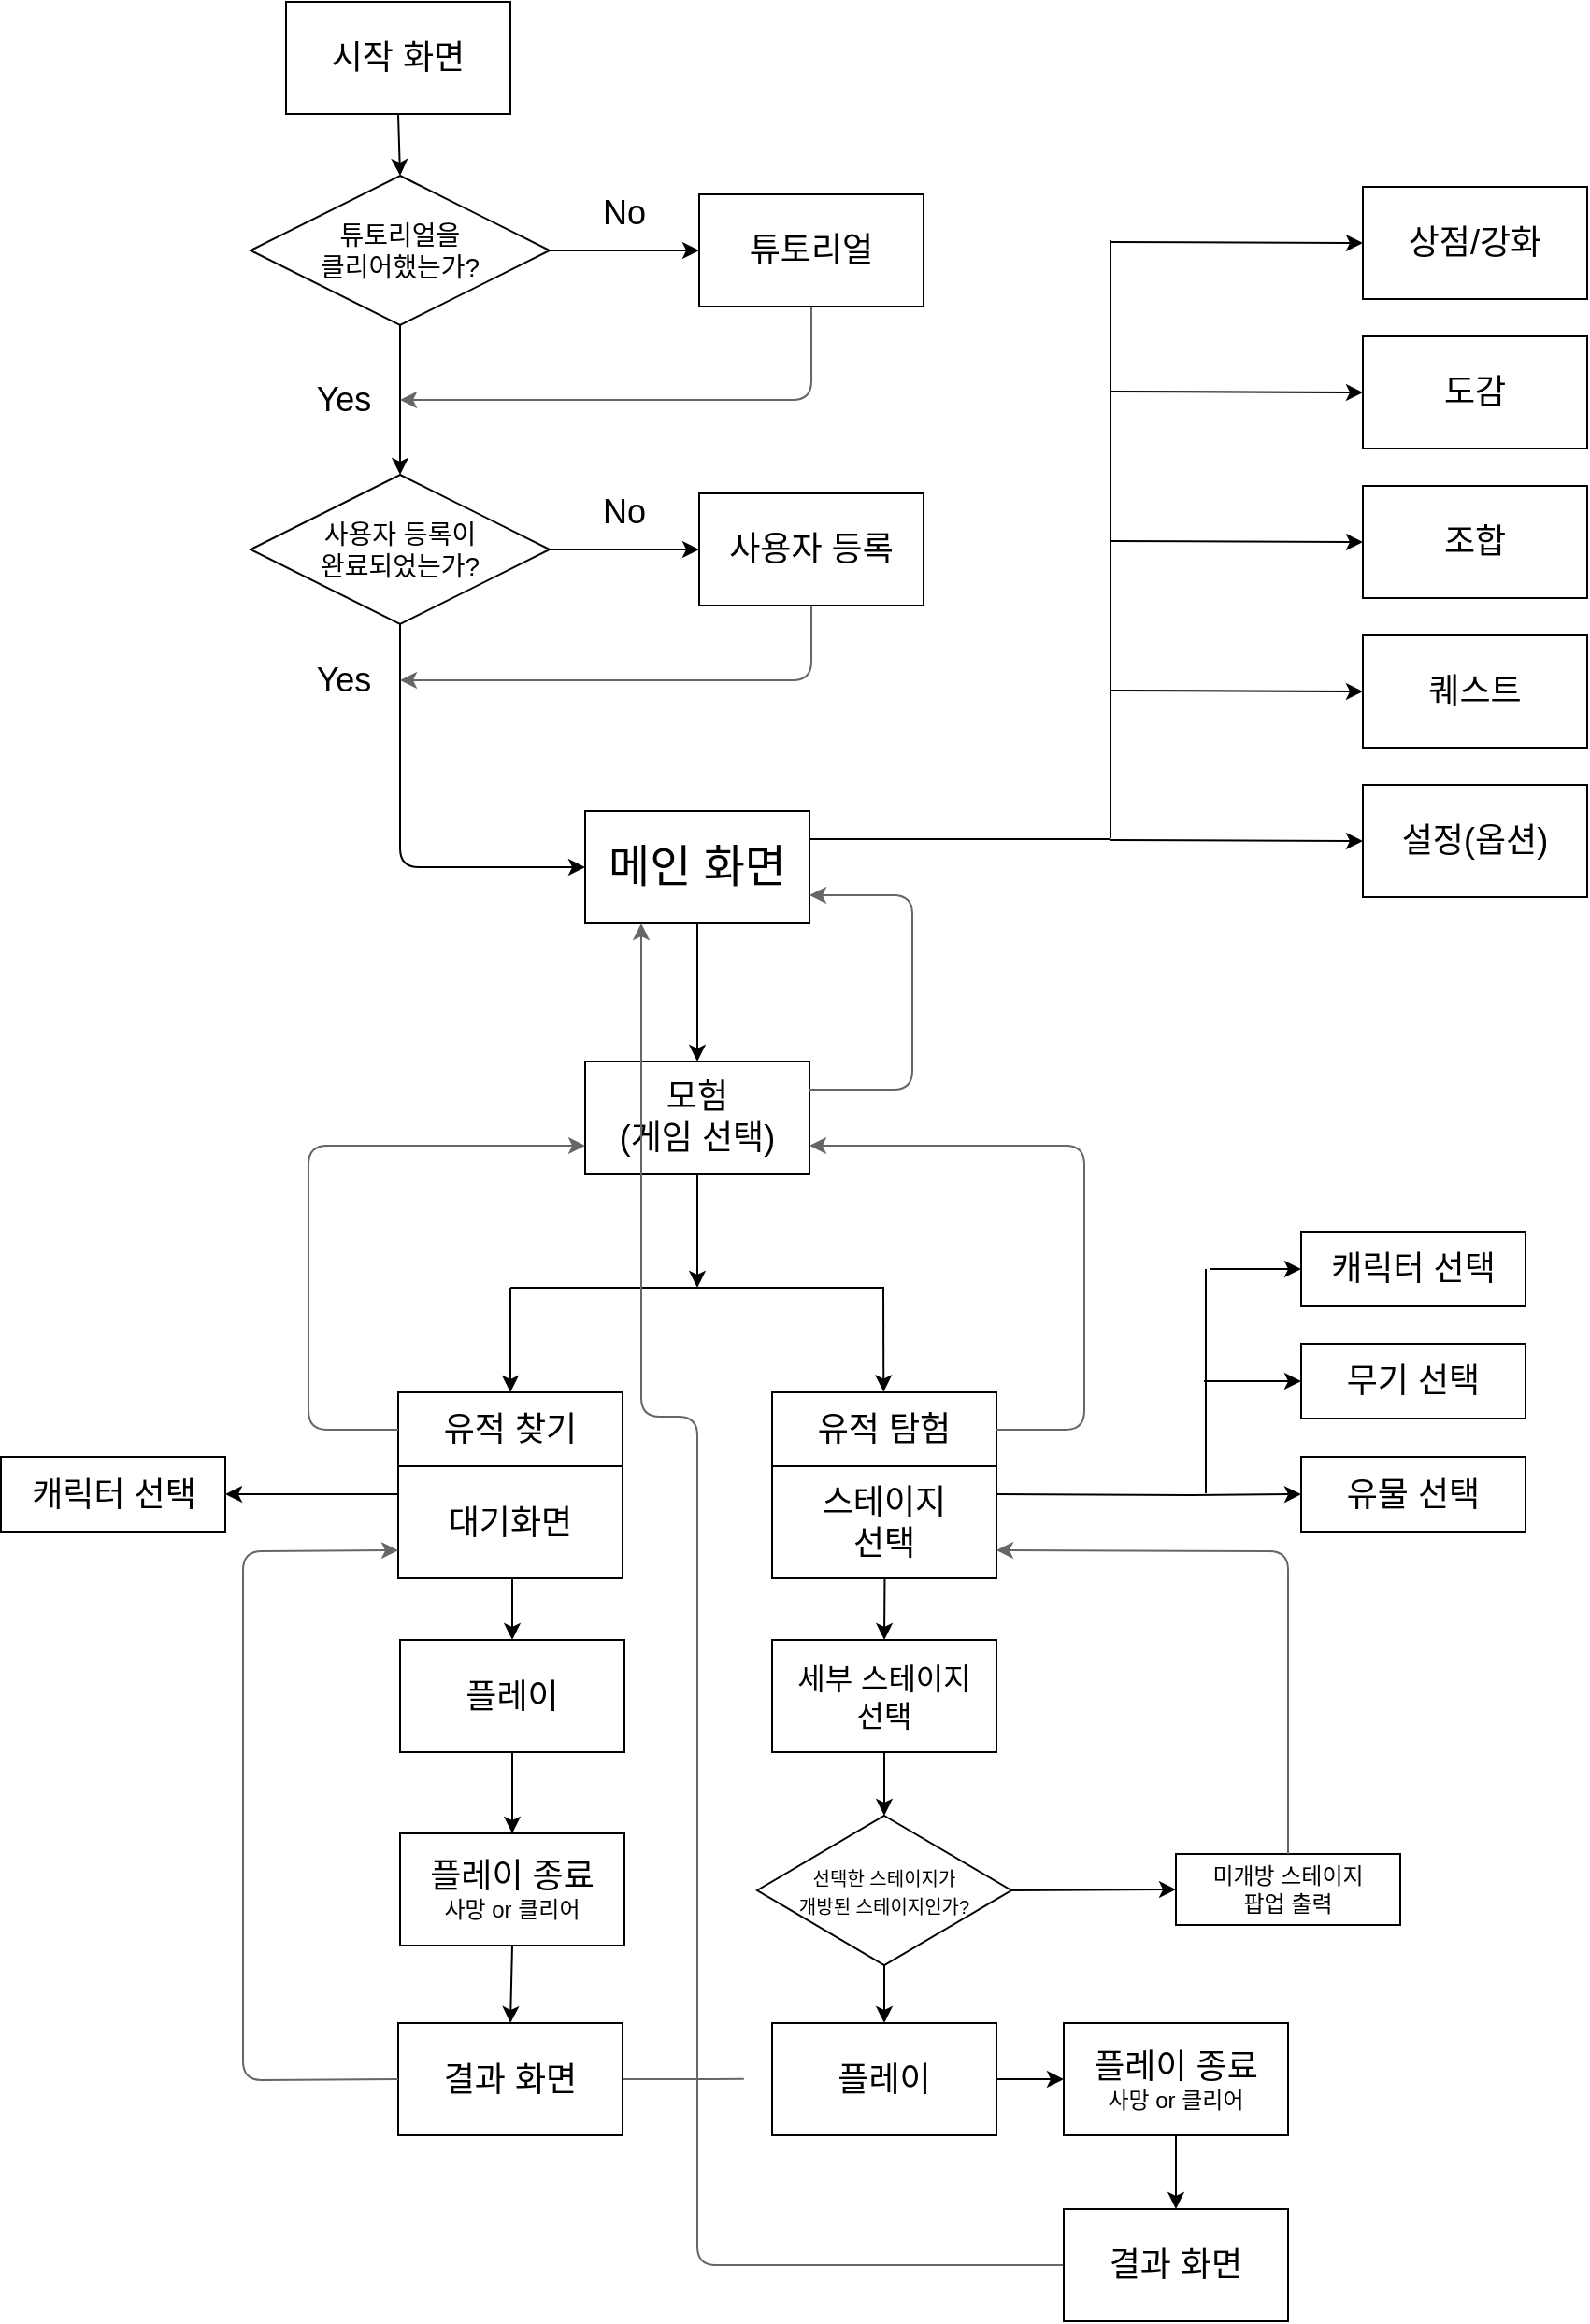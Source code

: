 <mxfile version="10.6.3" type="github"><diagram name="Page-1" id="edf60f1a-56cd-e834-aa8a-f176f3a09ee4"><mxGraphModel dx="1165" dy="701" grid="0" gridSize="10" guides="1" tooltips="1" connect="1" arrows="1" fold="1" page="1" pageScale="1" pageWidth="1200" pageHeight="1500" background="#ffffff" math="0" shadow="0"><root><mxCell id="0"/><mxCell id="1" parent="0"/><mxCell id="Gc9QhGea8NeeS_bH-8tl-3" value="&lt;font style=&quot;font-size: 18px&quot;&gt;모험&lt;br&gt;(게임 선택)&lt;br&gt;&lt;/font&gt;" style="rounded=0;whiteSpace=wrap;html=1;" vertex="1" parent="1"><mxGeometry x="460" y="607" width="120" height="60" as="geometry"/></mxCell><mxCell id="-a4ElGShlZKuBSlE3AAH-1" value="&lt;font style=&quot;font-size: 18px&quot;&gt;시작 화면&lt;/font&gt;" style="rounded=0;whiteSpace=wrap;html=1;" parent="1" vertex="1"><mxGeometry x="300" y="40" width="120" height="60" as="geometry"/></mxCell><mxCell id="-a4ElGShlZKuBSlE3AAH-5" value="" style="edgeStyle=orthogonalEdgeStyle;rounded=0;orthogonalLoop=1;jettySize=auto;html=1;" parent="1" source="-a4ElGShlZKuBSlE3AAH-2" edge="1"><mxGeometry relative="1" as="geometry"><mxPoint x="361" y="293" as="targetPoint"/><Array as="points"><mxPoint x="361" y="263"/><mxPoint x="361" y="263"/></Array></mxGeometry></mxCell><mxCell id="-a4ElGShlZKuBSlE3AAH-7" value="" style="edgeStyle=orthogonalEdgeStyle;rounded=0;orthogonalLoop=1;jettySize=auto;html=1;" parent="1" source="-a4ElGShlZKuBSlE3AAH-2" edge="1"><mxGeometry relative="1" as="geometry"><mxPoint x="521" y="173" as="targetPoint"/></mxGeometry></mxCell><mxCell id="-a4ElGShlZKuBSlE3AAH-2" value="&lt;font&gt;&lt;font style=&quot;font-size: 14px&quot;&gt;튜토리얼을&lt;br&gt;클리어했는가?&lt;/font&gt;&lt;br&gt;&lt;/font&gt;" style="rhombus;whiteSpace=wrap;html=1;" parent="1" vertex="1"><mxGeometry x="281" y="133" width="160" height="80" as="geometry"/></mxCell><mxCell id="-a4ElGShlZKuBSlE3AAH-3" value="" style="endArrow=classic;html=1;exitX=0.5;exitY=1;exitDx=0;exitDy=0;entryX=0.5;entryY=0;entryDx=0;entryDy=0;" parent="1" source="-a4ElGShlZKuBSlE3AAH-1" target="-a4ElGShlZKuBSlE3AAH-2" edge="1"><mxGeometry width="50" height="50" relative="1" as="geometry"><mxPoint x="281" y="320" as="sourcePoint"/><mxPoint x="361" y="160" as="targetPoint"/></mxGeometry></mxCell><mxCell id="-a4ElGShlZKuBSlE3AAH-8" value="&lt;font style=&quot;font-size: 18px&quot;&gt;Yes&lt;/font&gt;" style="text;html=1;strokeColor=none;fillColor=none;align=center;verticalAlign=middle;whiteSpace=wrap;rounded=0;" parent="1" vertex="1"><mxGeometry x="311" y="243" width="40" height="20" as="geometry"/></mxCell><mxCell id="-a4ElGShlZKuBSlE3AAH-11" value="&lt;font style=&quot;font-size: 18px&quot;&gt;No&lt;/font&gt;" style="text;html=1;strokeColor=none;fillColor=none;align=center;verticalAlign=middle;whiteSpace=wrap;rounded=0;" parent="1" vertex="1"><mxGeometry x="461" y="143" width="40" height="20" as="geometry"/></mxCell><mxCell id="-a4ElGShlZKuBSlE3AAH-12" value="&lt;font style=&quot;font-size: 18px&quot;&gt;튜토리얼&lt;/font&gt;" style="rounded=0;whiteSpace=wrap;html=1;" parent="1" vertex="1"><mxGeometry x="521" y="143" width="120" height="60" as="geometry"/></mxCell><mxCell id="-a4ElGShlZKuBSlE3AAH-13" value="&lt;font style=&quot;font-size: 18px&quot;&gt;사용자 등록&lt;/font&gt;" style="rounded=0;whiteSpace=wrap;html=1;" parent="1" vertex="1"><mxGeometry x="521" y="303" width="120" height="60" as="geometry"/></mxCell><mxCell id="-a4ElGShlZKuBSlE3AAH-15" value="" style="endArrow=classic;html=1;exitX=0.5;exitY=1;exitDx=0;exitDy=0;fillColor=#f5f5f5;strokeColor=#666666;" parent="1" source="-a4ElGShlZKuBSlE3AAH-12" edge="1"><mxGeometry width="50" height="50" relative="1" as="geometry"><mxPoint x="281" y="423" as="sourcePoint"/><mxPoint x="361" y="253" as="targetPoint"/><Array as="points"><mxPoint x="581" y="253"/></Array></mxGeometry></mxCell><mxCell id="-a4ElGShlZKuBSlE3AAH-16" value="&lt;font&gt;&lt;font style=&quot;font-size: 14px&quot;&gt;사용자 등록이&lt;br&gt;완료되었는가?&lt;/font&gt;&lt;br&gt;&lt;/font&gt;" style="rhombus;whiteSpace=wrap;html=1;" parent="1" vertex="1"><mxGeometry x="281" y="293" width="160" height="80" as="geometry"/></mxCell><mxCell id="-a4ElGShlZKuBSlE3AAH-18" value="&lt;font style=&quot;font-size: 24px&quot;&gt;메인 화면&lt;/font&gt;" style="rounded=0;whiteSpace=wrap;html=1;" parent="1" vertex="1"><mxGeometry x="460" y="473" width="120" height="60" as="geometry"/></mxCell><mxCell id="-a4ElGShlZKuBSlE3AAH-19" value="" style="endArrow=classic;html=1;entryX=0;entryY=0.5;entryDx=0;entryDy=0;exitX=0.5;exitY=1;exitDx=0;exitDy=0;" parent="1" source="-a4ElGShlZKuBSlE3AAH-16" target="-a4ElGShlZKuBSlE3AAH-18" edge="1"><mxGeometry width="50" height="50" relative="1" as="geometry"><mxPoint x="281" y="573" as="sourcePoint"/><mxPoint x="331" y="523" as="targetPoint"/><Array as="points"><mxPoint x="361" y="503"/></Array></mxGeometry></mxCell><mxCell id="-a4ElGShlZKuBSlE3AAH-20" value="" style="edgeStyle=orthogonalEdgeStyle;rounded=0;orthogonalLoop=1;jettySize=auto;html=1;" parent="1" edge="1"><mxGeometry relative="1" as="geometry"><mxPoint x="441" y="333" as="sourcePoint"/><mxPoint x="521" y="333" as="targetPoint"/></mxGeometry></mxCell><mxCell id="-a4ElGShlZKuBSlE3AAH-21" value="&lt;font style=&quot;font-size: 18px&quot;&gt;Yes&lt;/font&gt;" style="text;html=1;strokeColor=none;fillColor=none;align=center;verticalAlign=middle;whiteSpace=wrap;rounded=0;" parent="1" vertex="1"><mxGeometry x="311" y="393" width="40" height="20" as="geometry"/></mxCell><mxCell id="-a4ElGShlZKuBSlE3AAH-22" value="&lt;font style=&quot;font-size: 18px&quot;&gt;No&lt;/font&gt;" style="text;html=1;strokeColor=none;fillColor=none;align=center;verticalAlign=middle;whiteSpace=wrap;rounded=0;" parent="1" vertex="1"><mxGeometry x="461" y="303" width="40" height="20" as="geometry"/></mxCell><mxCell id="-a4ElGShlZKuBSlE3AAH-24" value="" style="endArrow=classic;html=1;exitX=0.5;exitY=1;exitDx=0;exitDy=0;fillColor=#f5f5f5;strokeColor=#666666;" parent="1" source="-a4ElGShlZKuBSlE3AAH-13" edge="1"><mxGeometry width="50" height="50" relative="1" as="geometry"><mxPoint x="591" y="368" as="sourcePoint"/><mxPoint x="361" y="403" as="targetPoint"/><Array as="points"><mxPoint x="581" y="403"/></Array></mxGeometry></mxCell><mxCell id="-a4ElGShlZKuBSlE3AAH-25" value="" style="endArrow=none;html=1;" parent="1" edge="1"><mxGeometry width="50" height="50" relative="1" as="geometry"><mxPoint x="741" y="488" as="sourcePoint"/><mxPoint x="580" y="488" as="targetPoint"/></mxGeometry></mxCell><mxCell id="-a4ElGShlZKuBSlE3AAH-26" value="" style="endArrow=none;html=1;" parent="1" edge="1"><mxGeometry width="50" height="50" relative="1" as="geometry"><mxPoint x="741" y="487.5" as="sourcePoint"/><mxPoint x="741" y="167.5" as="targetPoint"/></mxGeometry></mxCell><mxCell id="-a4ElGShlZKuBSlE3AAH-27" value="" style="endArrow=classic;html=1;entryX=0;entryY=0.5;entryDx=0;entryDy=0;" parent="1" target="-a4ElGShlZKuBSlE3AAH-28" edge="1"><mxGeometry width="50" height="50" relative="1" as="geometry"><mxPoint x="741" y="168.5" as="sourcePoint"/><mxPoint x="791" y="128.5" as="targetPoint"/></mxGeometry></mxCell><mxCell id="-a4ElGShlZKuBSlE3AAH-28" value="&lt;font style=&quot;font-size: 18px&quot;&gt;상점/강화&lt;/font&gt;" style="rounded=0;whiteSpace=wrap;html=1;" parent="1" vertex="1"><mxGeometry x="876.0" y="139" width="120" height="60" as="geometry"/></mxCell><mxCell id="-a4ElGShlZKuBSlE3AAH-33" value="" style="endArrow=classic;html=1;entryX=0;entryY=0.5;entryDx=0;entryDy=0;" parent="1" target="-a4ElGShlZKuBSlE3AAH-34" edge="1"><mxGeometry width="50" height="50" relative="1" as="geometry"><mxPoint x="741.0" y="248.5" as="sourcePoint"/><mxPoint x="791" y="208.5" as="targetPoint"/></mxGeometry></mxCell><mxCell id="-a4ElGShlZKuBSlE3AAH-34" value="&lt;font style=&quot;font-size: 18px&quot;&gt;도감&lt;/font&gt;" style="rounded=0;whiteSpace=wrap;html=1;" parent="1" vertex="1"><mxGeometry x="876.0" y="219" width="120" height="60" as="geometry"/></mxCell><mxCell id="-a4ElGShlZKuBSlE3AAH-35" value="" style="endArrow=classic;html=1;entryX=0;entryY=0.5;entryDx=0;entryDy=0;" parent="1" target="-a4ElGShlZKuBSlE3AAH-36" edge="1"><mxGeometry width="50" height="50" relative="1" as="geometry"><mxPoint x="741.0" y="328.5" as="sourcePoint"/><mxPoint x="791" y="288.5" as="targetPoint"/></mxGeometry></mxCell><mxCell id="-a4ElGShlZKuBSlE3AAH-36" value="&lt;font style=&quot;font-size: 18px&quot;&gt;조합&lt;/font&gt;" style="rounded=0;whiteSpace=wrap;html=1;" parent="1" vertex="1"><mxGeometry x="876.0" y="299" width="120" height="60" as="geometry"/></mxCell><mxCell id="-a4ElGShlZKuBSlE3AAH-39" value="" style="endArrow=classic;html=1;entryX=0;entryY=0.5;entryDx=0;entryDy=0;" parent="1" target="-a4ElGShlZKuBSlE3AAH-40" edge="1"><mxGeometry width="50" height="50" relative="1" as="geometry"><mxPoint x="741.0" y="408.5" as="sourcePoint"/><mxPoint x="791" y="368.5" as="targetPoint"/></mxGeometry></mxCell><mxCell id="-a4ElGShlZKuBSlE3AAH-40" value="&lt;font style=&quot;font-size: 18px&quot;&gt;퀘스트&lt;/font&gt;" style="rounded=0;whiteSpace=wrap;html=1;" parent="1" vertex="1"><mxGeometry x="876.0" y="379" width="120" height="60" as="geometry"/></mxCell><mxCell id="-a4ElGShlZKuBSlE3AAH-43" value="" style="endArrow=classic;html=1;entryX=0;entryY=0.5;entryDx=0;entryDy=0;" parent="1" target="-a4ElGShlZKuBSlE3AAH-44" edge="1"><mxGeometry width="50" height="50" relative="1" as="geometry"><mxPoint x="741.0" y="488.5" as="sourcePoint"/><mxPoint x="791" y="448.5" as="targetPoint"/></mxGeometry></mxCell><mxCell id="-a4ElGShlZKuBSlE3AAH-44" value="&lt;font style=&quot;font-size: 18px&quot;&gt;설정(옵션)&lt;/font&gt;" style="rounded=0;whiteSpace=wrap;html=1;" parent="1" vertex="1"><mxGeometry x="876.0" y="459" width="120" height="60" as="geometry"/></mxCell><mxCell id="-a4ElGShlZKuBSlE3AAH-46" value="" style="endArrow=none;html=1;" parent="1" edge="1"><mxGeometry width="50" height="50" relative="1" as="geometry"><mxPoint x="420" y="728" as="sourcePoint"/><mxPoint x="620" y="728" as="targetPoint"/></mxGeometry></mxCell><mxCell id="-a4ElGShlZKuBSlE3AAH-49" value="&lt;font style=&quot;font-size: 18px&quot;&gt;유적 찾기&lt;/font&gt;" style="rounded=0;whiteSpace=wrap;html=1;" parent="1" vertex="1"><mxGeometry x="360" y="784" width="120" height="40" as="geometry"/></mxCell><mxCell id="-a4ElGShlZKuBSlE3AAH-50" value="&lt;font style=&quot;font-size: 18px&quot;&gt;유적 탐험&lt;/font&gt;" style="rounded=0;whiteSpace=wrap;html=1;" parent="1" vertex="1"><mxGeometry x="560" y="784" width="120" height="40" as="geometry"/></mxCell><mxCell id="-a4ElGShlZKuBSlE3AAH-51" value="&lt;font style=&quot;font-size: 18px&quot;&gt;스테이지&lt;br&gt;선택&lt;/font&gt;&lt;br&gt;" style="rounded=0;whiteSpace=wrap;html=1;" parent="1" vertex="1"><mxGeometry x="560" y="823.5" width="120" height="60" as="geometry"/></mxCell><mxCell id="-a4ElGShlZKuBSlE3AAH-52" value="" style="endArrow=classic;html=1;entryX=0.5;entryY=0;entryDx=0;entryDy=0;" parent="1" target="-a4ElGShlZKuBSlE3AAH-49" edge="1"><mxGeometry width="50" height="50" relative="1" as="geometry"><mxPoint x="420" y="728" as="sourcePoint"/><mxPoint x="331" y="945" as="targetPoint"/><Array as="points"><mxPoint x="420" y="728"/></Array></mxGeometry></mxCell><mxCell id="-a4ElGShlZKuBSlE3AAH-53" value="" style="endArrow=classic;html=1;entryX=0.5;entryY=0;entryDx=0;entryDy=0;" parent="1" edge="1"><mxGeometry width="50" height="50" relative="1" as="geometry"><mxPoint x="619.5" y="728" as="sourcePoint"/><mxPoint x="619.643" y="783.714" as="targetPoint"/><Array as="points"><mxPoint x="619.5" y="728"/></Array></mxGeometry></mxCell><mxCell id="-a4ElGShlZKuBSlE3AAH-55" value="&lt;font style=&quot;font-size: 18px&quot;&gt;대기화면&lt;/font&gt;" style="rounded=0;whiteSpace=wrap;html=1;" parent="1" vertex="1"><mxGeometry x="360" y="823.5" width="120" height="60" as="geometry"/></mxCell><mxCell id="-a4ElGShlZKuBSlE3AAH-59" value="&lt;font style=&quot;font-size: 18px&quot;&gt;플레이&lt;br&gt;&lt;/font&gt;" style="rounded=0;whiteSpace=wrap;html=1;" parent="1" vertex="1"><mxGeometry x="361" y="916.5" width="120" height="60" as="geometry"/></mxCell><mxCell id="-a4ElGShlZKuBSlE3AAH-60" value="" style="endArrow=classic;html=1;entryX=0.5;entryY=0;entryDx=0;entryDy=0;" parent="1" target="-a4ElGShlZKuBSlE3AAH-59" edge="1"><mxGeometry width="50" height="50" relative="1" as="geometry"><mxPoint x="421" y="883.5" as="sourcePoint"/><mxPoint x="332" y="1100.5" as="targetPoint"/><Array as="points"><mxPoint x="421" y="883.5"/></Array></mxGeometry></mxCell><mxCell id="-a4ElGShlZKuBSlE3AAH-62" value="&lt;span style=&quot;font-size: 18px&quot;&gt;플레이&lt;/span&gt;&lt;br&gt;" style="rounded=0;whiteSpace=wrap;html=1;" parent="1" vertex="1"><mxGeometry x="560" y="1121.5" width="120" height="60" as="geometry"/></mxCell><mxCell id="-a4ElGShlZKuBSlE3AAH-63" value="" style="endArrow=classic;html=1;exitX=0.5;exitY=1;exitDx=0;exitDy=0;entryX=0.5;entryY=0;entryDx=0;entryDy=0;" parent="1" target="Gc9QhGea8NeeS_bH-8tl-43" edge="1"><mxGeometry width="50" height="50" relative="1" as="geometry"><mxPoint x="620.235" y="883.529" as="sourcePoint"/><mxPoint x="656" y="904" as="targetPoint"/></mxGeometry></mxCell><mxCell id="-a4ElGShlZKuBSlE3AAH-65" value="" style="endArrow=classic;html=1;exitX=1;exitY=0.5;exitDx=0;exitDy=0;entryX=0;entryY=0.5;entryDx=0;entryDy=0;" parent="1" source="-a4ElGShlZKuBSlE3AAH-62" target="Gc9QhGea8NeeS_bH-8tl-51" edge="1"><mxGeometry width="50" height="50" relative="1" as="geometry"><mxPoint x="654" y="1210" as="sourcePoint"/><mxPoint x="620" y="1226" as="targetPoint"/></mxGeometry></mxCell><mxCell id="-a4ElGShlZKuBSlE3AAH-68" value="" style="endArrow=classic;html=1;exitX=0.5;exitY=1;exitDx=0;exitDy=0;entryX=0.5;entryY=0;entryDx=0;entryDy=0;" parent="1" target="Gc9QhGea8NeeS_bH-8tl-46" edge="1"><mxGeometry width="50" height="50" relative="1" as="geometry"><mxPoint x="421" y="976.5" as="sourcePoint"/><mxPoint x="421" y="1012" as="targetPoint"/></mxGeometry></mxCell><mxCell id="-a4ElGShlZKuBSlE3AAH-75" value="" style="endArrow=classic;html=1;entryX=0.25;entryY=1;entryDx=0;entryDy=0;fillColor=#f5f5f5;strokeColor=#666666;exitX=0;exitY=0.5;exitDx=0;exitDy=0;" parent="1" target="-a4ElGShlZKuBSlE3AAH-18" edge="1" source="Gc9QhGea8NeeS_bH-8tl-52"><mxGeometry width="50" height="50" relative="1" as="geometry"><mxPoint x="520" y="1101" as="sourcePoint"/><mxPoint x="490" y="551" as="targetPoint"/><Array as="points"><mxPoint x="520" y="1251"/><mxPoint x="520" y="797"/><mxPoint x="490" y="797"/></Array></mxGeometry></mxCell><mxCell id="Gc9QhGea8NeeS_bH-8tl-4" value="" style="endArrow=classic;html=1;exitX=0.5;exitY=1;exitDx=0;exitDy=0;entryX=0.5;entryY=0;entryDx=0;entryDy=0;" edge="1" parent="1" source="-a4ElGShlZKuBSlE3AAH-18" target="Gc9QhGea8NeeS_bH-8tl-3"><mxGeometry width="50" height="50" relative="1" as="geometry"><mxPoint x="684" y="872.5" as="sourcePoint"/><mxPoint x="734" y="822.5" as="targetPoint"/></mxGeometry></mxCell><mxCell id="Gc9QhGea8NeeS_bH-8tl-5" value="" style="endArrow=classic;html=1;exitX=0.5;exitY=1;exitDx=0;exitDy=0;" edge="1" parent="1" source="Gc9QhGea8NeeS_bH-8tl-3"><mxGeometry width="50" height="50" relative="1" as="geometry"><mxPoint x="535" y="674" as="sourcePoint"/><mxPoint x="520" y="728" as="targetPoint"/></mxGeometry></mxCell><mxCell id="Gc9QhGea8NeeS_bH-8tl-6" value="" style="endArrow=classic;html=1;entryX=1;entryY=0.75;entryDx=0;entryDy=0;exitX=1;exitY=0.25;exitDx=0;exitDy=0;fillColor=#f5f5f5;strokeColor=#666666;" edge="1" parent="1" source="Gc9QhGea8NeeS_bH-8tl-3" target="-a4ElGShlZKuBSlE3AAH-18"><mxGeometry width="50" height="50" relative="1" as="geometry"><mxPoint x="635" y="593" as="sourcePoint"/><mxPoint x="595" y="521" as="targetPoint"/><Array as="points"><mxPoint x="635" y="622"/><mxPoint x="635" y="518"/></Array></mxGeometry></mxCell><mxCell id="Gc9QhGea8NeeS_bH-8tl-7" value="" style="endArrow=classic;html=1;entryX=1;entryY=0.75;entryDx=0;entryDy=0;exitX=1;exitY=0.5;exitDx=0;exitDy=0;fillColor=#f5f5f5;strokeColor=#666666;" edge="1" parent="1" source="-a4ElGShlZKuBSlE3AAH-50" target="Gc9QhGea8NeeS_bH-8tl-3"><mxGeometry width="50" height="50" relative="1" as="geometry"><mxPoint x="717" y="826" as="sourcePoint"/><mxPoint x="680" y="709.172" as="targetPoint"/><Array as="points"><mxPoint x="727" y="804"/><mxPoint x="727" y="652"/></Array></mxGeometry></mxCell><mxCell id="Gc9QhGea8NeeS_bH-8tl-8" value="" style="endArrow=classic;html=1;entryX=0;entryY=0.75;entryDx=0;entryDy=0;exitX=0;exitY=0.5;exitDx=0;exitDy=0;fillColor=#f5f5f5;strokeColor=#666666;" edge="1" parent="1" source="-a4ElGShlZKuBSlE3AAH-49" target="Gc9QhGea8NeeS_bH-8tl-3"><mxGeometry width="50" height="50" relative="1" as="geometry"><mxPoint x="690" y="823.345" as="sourcePoint"/><mxPoint x="590" y="661.966" as="targetPoint"/><Array as="points"><mxPoint x="312" y="804"/><mxPoint x="312" y="652"/></Array></mxGeometry></mxCell><mxCell id="Gc9QhGea8NeeS_bH-8tl-12" value="" style="endArrow=classic;html=1;exitX=0;exitY=0.25;exitDx=0;exitDy=0;entryX=1;entryY=0.5;entryDx=0;entryDy=0;" edge="1" parent="1" source="-a4ElGShlZKuBSlE3AAH-55" target="Gc9QhGea8NeeS_bH-8tl-13"><mxGeometry width="50" height="50" relative="1" as="geometry"><mxPoint x="400.103" y="791.69" as="sourcePoint"/><mxPoint x="268" y="848" as="targetPoint"/></mxGeometry></mxCell><mxCell id="Gc9QhGea8NeeS_bH-8tl-13" value="&lt;font style=&quot;font-size: 18px&quot;&gt;캐릭터 선택&lt;/font&gt;" style="rounded=0;whiteSpace=wrap;html=1;" vertex="1" parent="1"><mxGeometry x="147.5" y="818.5" width="120" height="40" as="geometry"/></mxCell><mxCell id="Gc9QhGea8NeeS_bH-8tl-19" value="" style="endArrow=classic;html=1;entryX=0;entryY=0.5;entryDx=0;entryDy=0;" edge="1" parent="1" target="Gc9QhGea8NeeS_bH-8tl-28"><mxGeometry width="50" height="50" relative="1" as="geometry"><mxPoint x="785" y="839" as="sourcePoint"/><mxPoint x="828" y="850" as="targetPoint"/></mxGeometry></mxCell><mxCell id="Gc9QhGea8NeeS_bH-8tl-20" value="" style="endArrow=none;html=1;exitX=1;exitY=0.25;exitDx=0;exitDy=0;" edge="1" parent="1" source="-a4ElGShlZKuBSlE3AAH-51"><mxGeometry width="50" height="50" relative="1" as="geometry"><mxPoint x="717" y="879" as="sourcePoint"/><mxPoint x="786" y="839" as="targetPoint"/></mxGeometry></mxCell><mxCell id="Gc9QhGea8NeeS_bH-8tl-23" value="&lt;font style=&quot;font-size: 18px&quot;&gt;캐릭터 선택&lt;/font&gt;" style="rounded=0;whiteSpace=wrap;html=1;" vertex="1" parent="1"><mxGeometry x="843" y="698" width="120" height="40" as="geometry"/></mxCell><mxCell id="Gc9QhGea8NeeS_bH-8tl-28" value="&lt;font style=&quot;font-size: 18px&quot;&gt;유물 선택&lt;br&gt;&lt;/font&gt;" style="rounded=0;whiteSpace=wrap;html=1;" vertex="1" parent="1"><mxGeometry x="843" y="818.5" width="120" height="40" as="geometry"/></mxCell><mxCell id="Gc9QhGea8NeeS_bH-8tl-31" value="" style="endArrow=none;html=1;" edge="1" parent="1"><mxGeometry width="50" height="50" relative="1" as="geometry"><mxPoint x="792" y="838" as="sourcePoint"/><mxPoint x="792" y="718" as="targetPoint"/></mxGeometry></mxCell><mxCell id="Gc9QhGea8NeeS_bH-8tl-32" value="" style="endArrow=classic;html=1;entryX=0;entryY=0.5;entryDx=0;entryDy=0;" edge="1" parent="1" target="Gc9QhGea8NeeS_bH-8tl-33"><mxGeometry width="50" height="50" relative="1" as="geometry"><mxPoint x="791" y="778" as="sourcePoint"/><mxPoint x="828" y="788" as="targetPoint"/></mxGeometry></mxCell><mxCell id="Gc9QhGea8NeeS_bH-8tl-33" value="&lt;font style=&quot;font-size: 18px&quot;&gt;무기 선택&lt;br&gt;&lt;/font&gt;" style="rounded=0;whiteSpace=wrap;html=1;" vertex="1" parent="1"><mxGeometry x="843" y="758" width="120" height="40" as="geometry"/></mxCell><mxCell id="Gc9QhGea8NeeS_bH-8tl-34" value="" style="endArrow=classic;html=1;entryX=0;entryY=0.5;entryDx=0;entryDy=0;" edge="1" parent="1" target="Gc9QhGea8NeeS_bH-8tl-23"><mxGeometry width="50" height="50" relative="1" as="geometry"><mxPoint x="794" y="718" as="sourcePoint"/><mxPoint x="853.143" y="788.143" as="targetPoint"/></mxGeometry></mxCell><mxCell id="Gc9QhGea8NeeS_bH-8tl-35" value="&lt;font style=&quot;font-size: 10px&quot;&gt;선택한 스테이지가&lt;br&gt;개방된 스테이지인가?&lt;/font&gt;&lt;br&gt;" style="rhombus;whiteSpace=wrap;html=1;" vertex="1" parent="1"><mxGeometry x="552" y="1010.5" width="136" height="80" as="geometry"/></mxCell><mxCell id="Gc9QhGea8NeeS_bH-8tl-36" value="" style="endArrow=classic;html=1;exitX=0.5;exitY=1;exitDx=0;exitDy=0;entryX=0.5;entryY=0;entryDx=0;entryDy=0;" edge="1" parent="1" source="Gc9QhGea8NeeS_bH-8tl-35" target="-a4ElGShlZKuBSlE3AAH-62"><mxGeometry width="50" height="50" relative="1" as="geometry"><mxPoint x="620" y="1110" as="sourcePoint"/><mxPoint x="816" y="1068" as="targetPoint"/></mxGeometry></mxCell><mxCell id="Gc9QhGea8NeeS_bH-8tl-40" value="&lt;font style=&quot;font-size: 12px&quot;&gt;미개방 스테이지&lt;br&gt;팝업 출력&lt;/font&gt;&lt;br&gt;" style="rounded=0;whiteSpace=wrap;html=1;" vertex="1" parent="1"><mxGeometry x="776" y="1031" width="120" height="38" as="geometry"/></mxCell><mxCell id="Gc9QhGea8NeeS_bH-8tl-41" value="" style="endArrow=classic;html=1;exitX=1;exitY=0.5;exitDx=0;exitDy=0;entryX=0;entryY=0.5;entryDx=0;entryDy=0;" edge="1" parent="1" source="Gc9QhGea8NeeS_bH-8tl-35" target="Gc9QhGea8NeeS_bH-8tl-40"><mxGeometry width="50" height="50" relative="1" as="geometry"><mxPoint x="696" y="987" as="sourcePoint"/><mxPoint x="746" y="937" as="targetPoint"/></mxGeometry></mxCell><mxCell id="Gc9QhGea8NeeS_bH-8tl-42" value="" style="endArrow=classic;html=1;exitX=0.5;exitY=0;exitDx=0;exitDy=0;entryX=1;entryY=0.75;entryDx=0;entryDy=0;fillColor=#f5f5f5;strokeColor=#666666;" edge="1" parent="1" source="Gc9QhGea8NeeS_bH-8tl-40" target="-a4ElGShlZKuBSlE3AAH-51"><mxGeometry width="50" height="50" relative="1" as="geometry"><mxPoint x="698" y="960" as="sourcePoint"/><mxPoint x="786" y="960" as="targetPoint"/><Array as="points"><mxPoint x="836" y="869"/></Array></mxGeometry></mxCell><mxCell id="Gc9QhGea8NeeS_bH-8tl-43" value="&lt;font style=&quot;font-size: 16px&quot;&gt;세부 스테이지&lt;br&gt;선택&lt;/font&gt;&lt;br&gt;" style="rounded=0;whiteSpace=wrap;html=1;" vertex="1" parent="1"><mxGeometry x="560" y="916.5" width="120" height="60" as="geometry"/></mxCell><mxCell id="Gc9QhGea8NeeS_bH-8tl-44" value="" style="endArrow=classic;html=1;exitX=0.5;exitY=1;exitDx=0;exitDy=0;entryX=0.5;entryY=0;entryDx=0;entryDy=0;" edge="1" parent="1" source="Gc9QhGea8NeeS_bH-8tl-43" target="Gc9QhGea8NeeS_bH-8tl-35"><mxGeometry width="50" height="50" relative="1" as="geometry"><mxPoint x="147" y="1413" as="sourcePoint"/><mxPoint x="197" y="1363" as="targetPoint"/></mxGeometry></mxCell><mxCell id="Gc9QhGea8NeeS_bH-8tl-46" value="&lt;span style=&quot;font-size: 18px&quot;&gt;플레이 종료&lt;br&gt;&lt;/span&gt;사망 or 클리어&lt;br&gt;" style="rounded=0;whiteSpace=wrap;html=1;" vertex="1" parent="1"><mxGeometry x="361" y="1020" width="120" height="60" as="geometry"/></mxCell><mxCell id="Gc9QhGea8NeeS_bH-8tl-48" value="&lt;span style=&quot;font-size: 18px&quot;&gt;결과 화면&lt;/span&gt;&lt;br&gt;" style="rounded=0;whiteSpace=wrap;html=1;" vertex="1" parent="1"><mxGeometry x="360" y="1121.5" width="120" height="60" as="geometry"/></mxCell><mxCell id="Gc9QhGea8NeeS_bH-8tl-49" value="" style="endArrow=classic;html=1;exitX=0.5;exitY=1;exitDx=0;exitDy=0;entryX=0.5;entryY=0;entryDx=0;entryDy=0;" edge="1" parent="1" source="Gc9QhGea8NeeS_bH-8tl-46" target="Gc9QhGea8NeeS_bH-8tl-48"><mxGeometry width="50" height="50" relative="1" as="geometry"><mxPoint x="431" y="986.5" as="sourcePoint"/><mxPoint x="431" y="1030" as="targetPoint"/></mxGeometry></mxCell><mxCell id="Gc9QhGea8NeeS_bH-8tl-50" value="" style="endArrow=classic;html=1;entryX=0;entryY=0.75;entryDx=0;entryDy=0;exitX=0;exitY=0.5;exitDx=0;exitDy=0;fillColor=#f5f5f5;strokeColor=#666666;" edge="1" parent="1" source="Gc9QhGea8NeeS_bH-8tl-48" target="-a4ElGShlZKuBSlE3AAH-55"><mxGeometry width="50" height="50" relative="1" as="geometry"><mxPoint x="241.5" y="1098.5" as="sourcePoint"/><mxPoint x="341.5" y="946.5" as="targetPoint"/><Array as="points"><mxPoint x="277" y="1152"/><mxPoint x="277" y="869"/></Array></mxGeometry></mxCell><mxCell id="Gc9QhGea8NeeS_bH-8tl-51" value="&lt;span style=&quot;font-size: 18px&quot;&gt;플레이 종료&lt;br&gt;&lt;/span&gt;사망 or 클리어&lt;br&gt;" style="rounded=0;whiteSpace=wrap;html=1;" vertex="1" parent="1"><mxGeometry x="716" y="1121.5" width="120" height="60" as="geometry"/></mxCell><mxCell id="Gc9QhGea8NeeS_bH-8tl-52" value="&lt;span style=&quot;font-size: 18px&quot;&gt;결과 화면&lt;/span&gt;&lt;br&gt;" style="rounded=0;whiteSpace=wrap;html=1;" vertex="1" parent="1"><mxGeometry x="716" y="1221" width="120" height="60" as="geometry"/></mxCell><mxCell id="Gc9QhGea8NeeS_bH-8tl-53" value="" style="endArrow=classic;html=1;exitX=0.5;exitY=1;exitDx=0;exitDy=0;entryX=0.5;entryY=0;entryDx=0;entryDy=0;" edge="1" parent="1" source="Gc9QhGea8NeeS_bH-8tl-51" target="Gc9QhGea8NeeS_bH-8tl-52"><mxGeometry width="50" height="50" relative="1" as="geometry"><mxPoint x="629.588" y="1192.059" as="sourcePoint"/><mxPoint x="629.588" y="1230.882" as="targetPoint"/></mxGeometry></mxCell><mxCell id="Gc9QhGea8NeeS_bH-8tl-54" value="" style="endArrow=none;html=1;fillColor=#f5f5f5;strokeColor=#666666;entryX=0;entryY=0.5;entryDx=0;entryDy=0;exitX=1;exitY=0.5;exitDx=0;exitDy=0;" edge="1" parent="1" source="Gc9QhGea8NeeS_bH-8tl-48"><mxGeometry width="50" height="50" relative="1" as="geometry"><mxPoint x="489" y="1158" as="sourcePoint"/><mxPoint x="544.93" y="1151.419" as="targetPoint"/></mxGeometry></mxCell></root></mxGraphModel></diagram></mxfile>